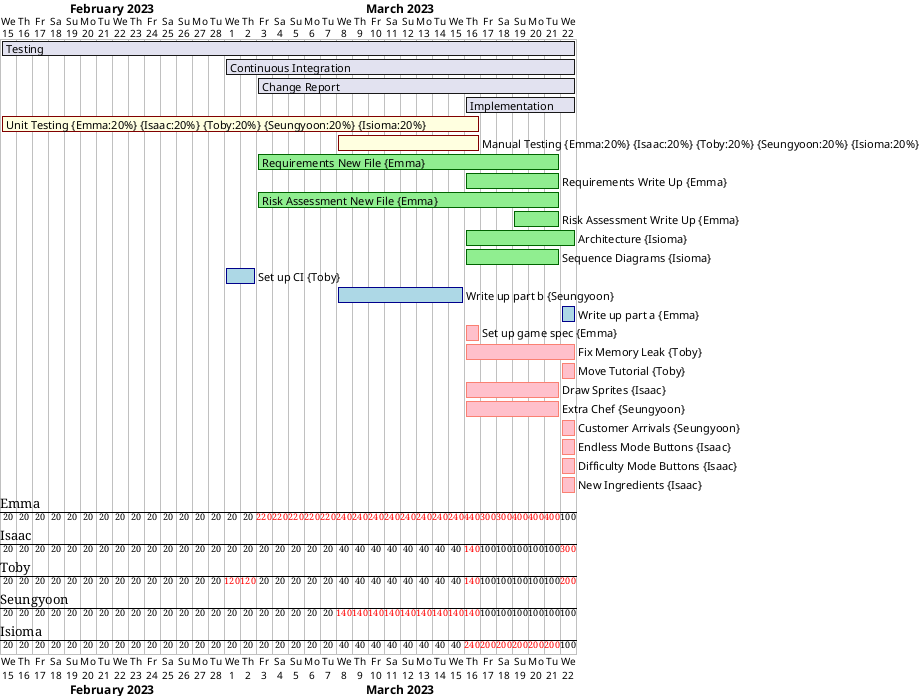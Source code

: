 @startgantt

Project starts 2023-02-15

[Testing] starts 2023-02-15
[Testing] lasts 36 days
[Continuous Integration] starts 2023-03-01
[Continuous Integration] lasts 22 days
[Change Report] starts 2023-03-03
[Change Report] lasts 20 days
[Implementation] starts 2023-03-16
[Implementation] lasts 7 days

[Unit Testing] on {Emma:20%} {Isaac:20%} {Toby:20%} {Seungyoon:20%} {Isioma:20%} starts 2023-02-15 and ends 2023-03-16 and is colored in LightYellow/Maroon
[Manual Testing] on {Emma:20%} {Isaac:20%} {Toby:20%} {Seungyoon:20%} {Isioma:20%} starts 2023-03-08 and ends 2023-03-16 and is colored in LightYellow/Maroon

[Requirements New File] on {Emma:100%} starts 2023-03-03 and ends 2023-03-21 and is colored in LightGreen/DarkGreen
[Requirements Write Up] on {Emma:100%} starts 2023-03-16 and ends 2023-03-21 and is colored in LightGreen/DarkGreen
[Risk Assessment New File] on {Emma:100%} starts 2023-03-03 and ends 2023-03-21 and is colored in LightGreen/DarkGreen
[Risk Assessment Write Up] on {Emma:100%} starts 2023-03-19 and ends 2023-03-21 and is colored in LightGreen/DarkGreen
[Architecture] on {Isioma:100%} starts 2023-03-16 and ends 2023-03-22 and is colored in LightGreen/DarkGreen
[Sequence Diagrams] on {Isioma:100%} starts 2023-03-16 and ends 2023-03-21 and is colored in LightGreen/DarkGreen

[Set up CI] on {Toby:100%} starts 2023-03-01 and ends 2023-03-02 and is colored in LightBlue/DarkBlue
[Write up part b] on {Seungyoon:100%} starts 2023-03-08 and ends 2023-03-15 and is colored in LightBlue/DarkBlue
[Write up part a] on {Emma:100%} starts 2023-03-22 and ends 2023-03-22 and is colored in LightBlue/DarkBlue

[Set up game spec] on {Emma:100%} starts 2023-03-16 and ends 2023-03-16 and is colored in Pink/Salmon
[Fix Memory Leak] on {Toby:100%} starts 2023-03-16 and ends 2023-03-22 and is colored in Pink/Salmon
[Move Tutorial] on {Toby:100%} starts 2023-03-22 and ends 2023-03-22 and is colored in Pink/Salmon
[Draw Sprites] on {Isaac:100%} starts 2023-03-16 and ends 2023-03-21 and is colored in Pink/Salmon
[Extra Chef] on {Seungyoon:100%} starts 2023-03-16 and ends 2023-03-21 and is colored in Pink/Salmon
[Customer Arrivals] on {Seungyoon:100%} starts 2023-03-22 and ends 2023-03-22 and is colored in Pink/Salmon
[Endless Mode Buttons] on {Isaac:100%} starts 2023-03-22 and ends 2023-03-22 and is colored in Pink/Salmon
[Difficulty Mode Buttons] on {Isaac:100%} starts 2023-03-22 and ends 2023-03-22 and is colored in Pink/Salmon
[New Ingredients] on {Isaac:100%} starts 2023-03-22 and ends 2023-03-22 and is colored in Pink/Salmon
@endgantt